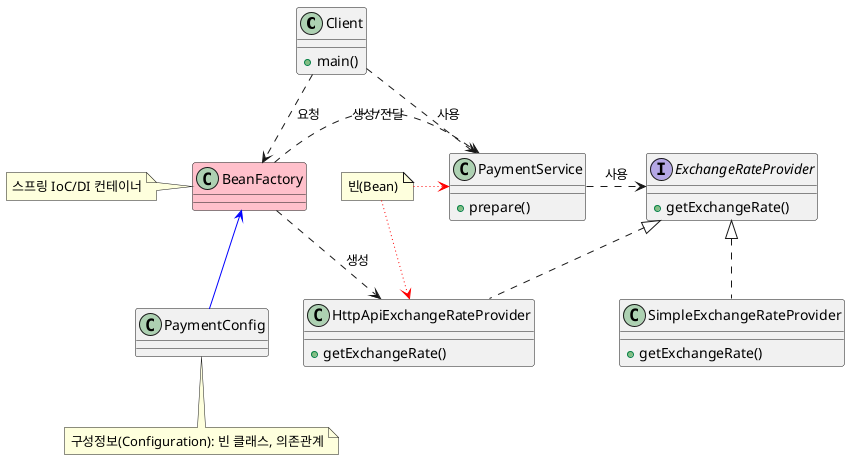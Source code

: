 @startuml
class Client {
    + main()
}

class BeanFactory #pink {
}
note left: 스프링 IoC/DI 컨테이너

class PaymentConfig {
}
note bottom: 구성정보(Configuration): 빈 클래스, 의존관계

class PaymentService {
    + prepare()
}

interface ExchangeRateProvider {
    + getExchangeRate()
}
class HttpApiExchangeRateProvider {
    + getExchangeRate()
}
class SimpleExchangeRateProvider {
    + getExchangeRate()
}

note "빈(Bean)" as BEAN
BEAN .> PaymentService #red;line.dotted
BEAN .> HttpApiExchangeRateProvider #red;line.dotted

Client .> PaymentService : 사용
Client ..> BeanFactory : 요청
BeanFactory <-[#blue]- PaymentConfig
BeanFactory ..> HttpApiExchangeRateProvider : 생성
BeanFactory .> PaymentService : 생성/전달
PaymentService .> ExchangeRateProvider : 사용
'PaymentService ..> HttpApiExchangeRateProvider #red;line.dotted;text:red : 런타임\n의존관계

ExchangeRateProvider <|.. HttpApiExchangeRateProvider
ExchangeRateProvider <|.. SimpleExchangeRateProvider
@enduml